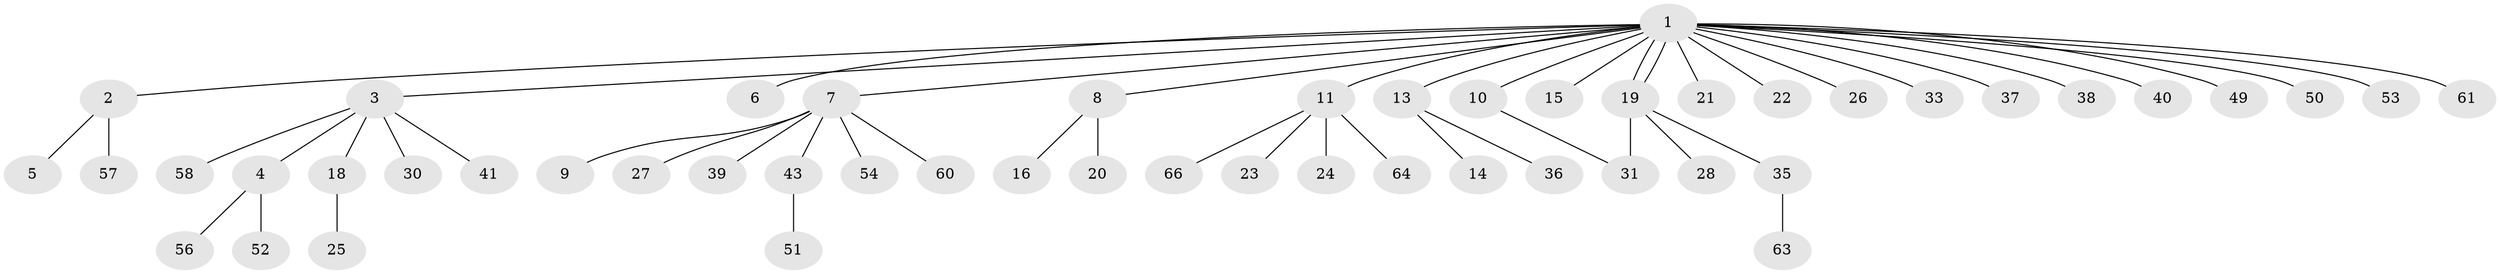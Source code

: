 // Generated by graph-tools (version 1.1) at 2025/23/03/03/25 07:23:51]
// undirected, 51 vertices, 52 edges
graph export_dot {
graph [start="1"]
  node [color=gray90,style=filled];
  1 [super="+32"];
  2 [super="+44"];
  3 [super="+62"];
  4 [super="+45"];
  5;
  6;
  7 [super="+29"];
  8 [super="+47"];
  9;
  10 [super="+17"];
  11 [super="+12"];
  13 [super="+55"];
  14;
  15 [super="+59"];
  16 [super="+46"];
  18 [super="+48"];
  19;
  20;
  21;
  22;
  23;
  24;
  25;
  26 [super="+34"];
  27;
  28;
  30;
  31;
  33;
  35 [super="+42"];
  36;
  37;
  38;
  39;
  40;
  41;
  43 [super="+65"];
  49;
  50;
  51;
  52;
  53;
  54;
  56;
  57;
  58;
  60;
  61;
  63;
  64;
  66;
  1 -- 2;
  1 -- 3;
  1 -- 6;
  1 -- 7;
  1 -- 8;
  1 -- 10;
  1 -- 11;
  1 -- 13;
  1 -- 15;
  1 -- 19;
  1 -- 19;
  1 -- 21;
  1 -- 22;
  1 -- 26;
  1 -- 33;
  1 -- 37;
  1 -- 38;
  1 -- 40;
  1 -- 49;
  1 -- 50;
  1 -- 53;
  1 -- 61;
  2 -- 5;
  2 -- 57;
  3 -- 4;
  3 -- 18;
  3 -- 30;
  3 -- 41;
  3 -- 58;
  4 -- 56;
  4 -- 52;
  7 -- 9;
  7 -- 27;
  7 -- 39;
  7 -- 54;
  7 -- 43;
  7 -- 60;
  8 -- 16;
  8 -- 20;
  10 -- 31;
  11 -- 23;
  11 -- 24;
  11 -- 64;
  11 -- 66;
  13 -- 14;
  13 -- 36;
  18 -- 25;
  19 -- 28;
  19 -- 31;
  19 -- 35;
  35 -- 63;
  43 -- 51;
}
